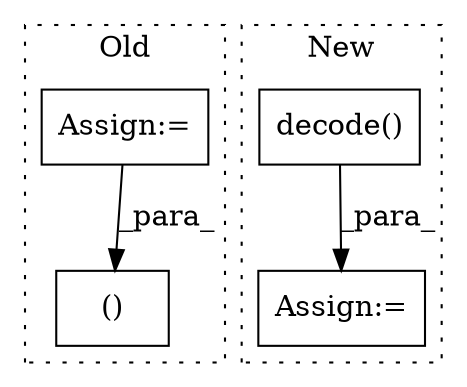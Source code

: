 digraph G {
subgraph cluster0 {
1 [label="()" a="54" s="22446" l="8" shape="box"];
4 [label="Assign:=" a="68" s="21855" l="3" shape="box"];
label = "Old";
style="dotted";
}
subgraph cluster1 {
2 [label="decode()" a="75" s="22260,22279" l="12,1" shape="box"];
3 [label="Assign:=" a="68" s="22257" l="3" shape="box"];
label = "New";
style="dotted";
}
2 -> 3 [label="_para_"];
4 -> 1 [label="_para_"];
}